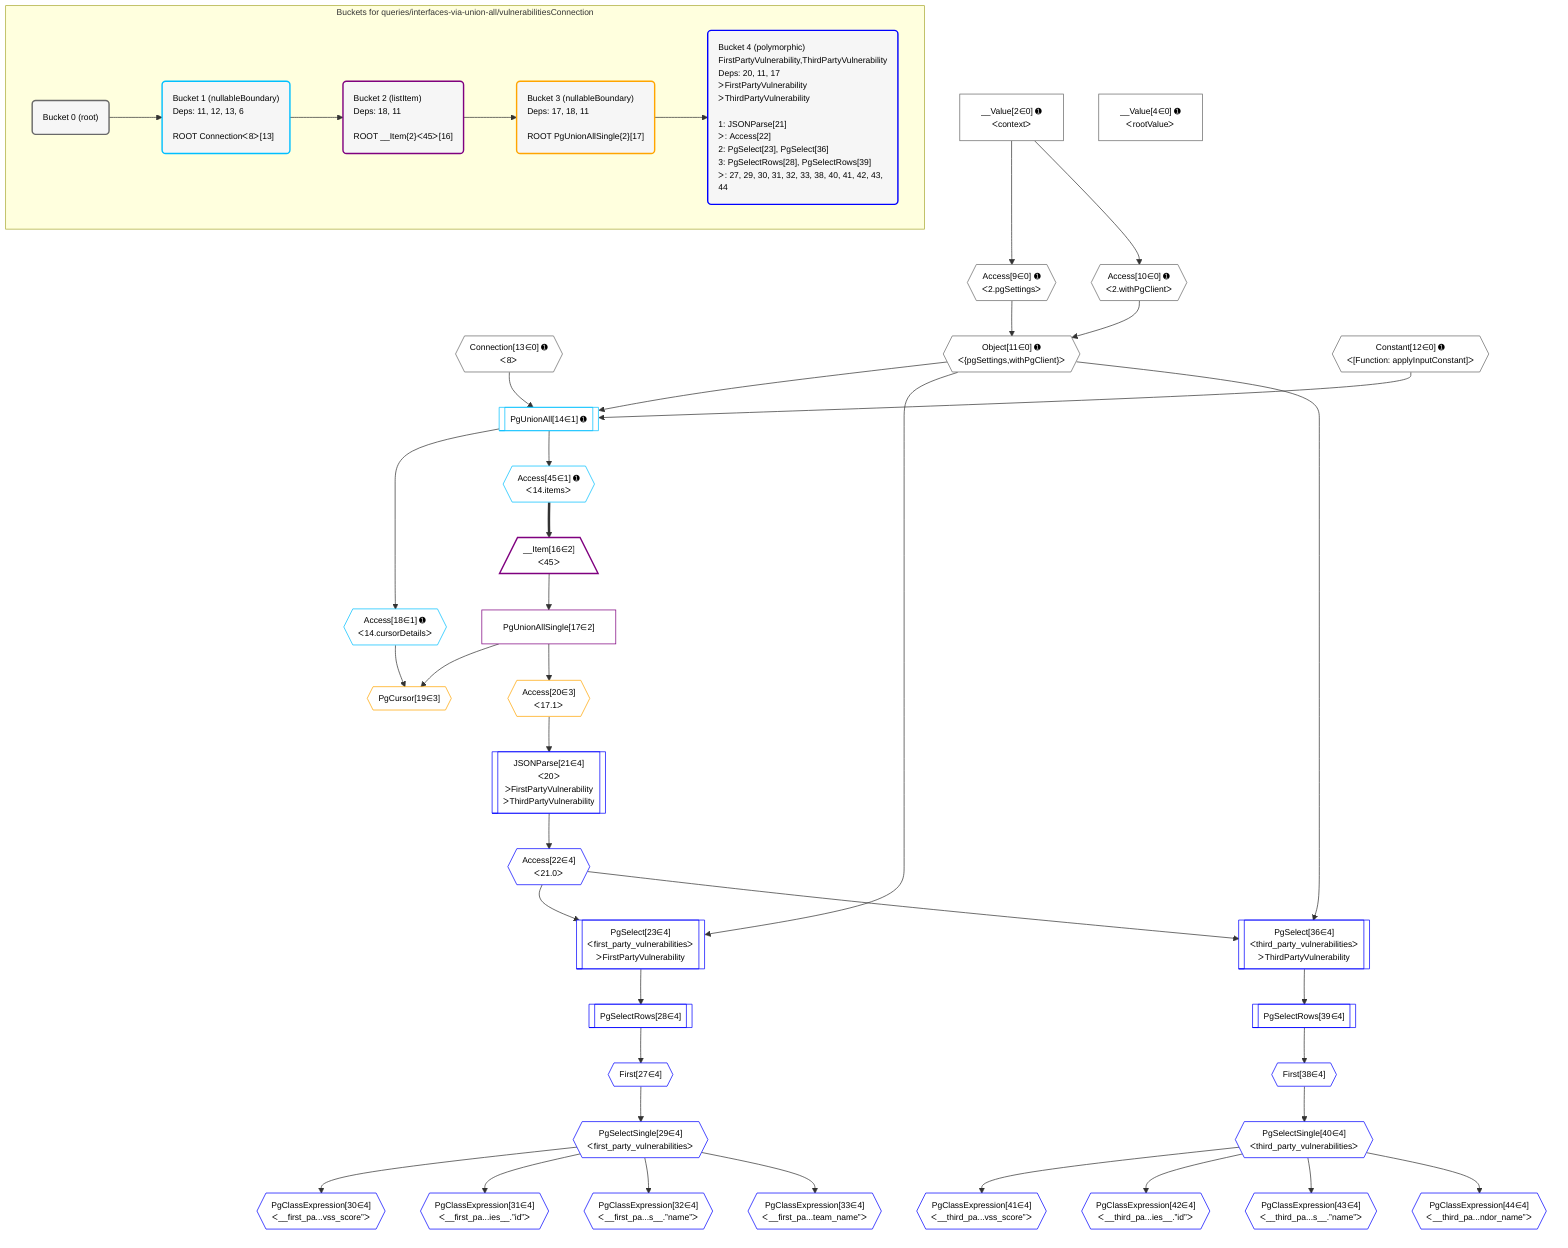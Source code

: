 %%{init: {'themeVariables': { 'fontSize': '12px'}}}%%
graph TD
    classDef path fill:#eee,stroke:#000,color:#000
    classDef plan fill:#fff,stroke-width:1px,color:#000
    classDef itemplan fill:#fff,stroke-width:2px,color:#000
    classDef unbatchedplan fill:#dff,stroke-width:1px,color:#000
    classDef sideeffectplan fill:#fcc,stroke-width:2px,color:#000
    classDef bucket fill:#f6f6f6,color:#000,stroke-width:2px,text-align:left


    %% plan dependencies
    Connection13{{"Connection[13∈0] ➊<br />ᐸ8ᐳ"}}:::plan
    Object11{{"Object[11∈0] ➊<br />ᐸ{pgSettings,withPgClient}ᐳ"}}:::plan
    Access9{{"Access[9∈0] ➊<br />ᐸ2.pgSettingsᐳ"}}:::plan
    Access10{{"Access[10∈0] ➊<br />ᐸ2.withPgClientᐳ"}}:::plan
    Access9 & Access10 --> Object11
    __Value2["__Value[2∈0] ➊<br />ᐸcontextᐳ"]:::plan
    __Value2 --> Access9
    __Value2 --> Access10
    __Value4["__Value[4∈0] ➊<br />ᐸrootValueᐳ"]:::plan
    Constant12{{"Constant[12∈0] ➊<br />ᐸ[Function: applyInputConstant]ᐳ"}}:::plan
    PgUnionAll14[["PgUnionAll[14∈1] ➊"]]:::plan
    Object11 & Constant12 & Connection13 --> PgUnionAll14
    Access18{{"Access[18∈1] ➊<br />ᐸ14.cursorDetailsᐳ"}}:::plan
    PgUnionAll14 --> Access18
    Access45{{"Access[45∈1] ➊<br />ᐸ14.itemsᐳ"}}:::plan
    PgUnionAll14 --> Access45
    __Item16[/"__Item[16∈2]<br />ᐸ45ᐳ"\]:::itemplan
    Access45 ==> __Item16
    PgUnionAllSingle17["PgUnionAllSingle[17∈2]"]:::plan
    __Item16 --> PgUnionAllSingle17
    PgCursor19{{"PgCursor[19∈3]"}}:::plan
    PgUnionAllSingle17 & Access18 --> PgCursor19
    Access20{{"Access[20∈3]<br />ᐸ17.1ᐳ"}}:::plan
    PgUnionAllSingle17 --> Access20
    PgSelect23[["PgSelect[23∈4]<br />ᐸfirst_party_vulnerabilitiesᐳ<br />ᐳFirstPartyVulnerability"]]:::plan
    Access22{{"Access[22∈4]<br />ᐸ21.0ᐳ"}}:::plan
    Object11 & Access22 --> PgSelect23
    PgSelect36[["PgSelect[36∈4]<br />ᐸthird_party_vulnerabilitiesᐳ<br />ᐳThirdPartyVulnerability"]]:::plan
    Object11 & Access22 --> PgSelect36
    JSONParse21[["JSONParse[21∈4]<br />ᐸ20ᐳ<br />ᐳFirstPartyVulnerability<br />ᐳThirdPartyVulnerability"]]:::plan
    Access20 --> JSONParse21
    JSONParse21 --> Access22
    First27{{"First[27∈4]"}}:::plan
    PgSelectRows28[["PgSelectRows[28∈4]"]]:::plan
    PgSelectRows28 --> First27
    PgSelect23 --> PgSelectRows28
    PgSelectSingle29{{"PgSelectSingle[29∈4]<br />ᐸfirst_party_vulnerabilitiesᐳ"}}:::plan
    First27 --> PgSelectSingle29
    PgClassExpression30{{"PgClassExpression[30∈4]<br />ᐸ__first_pa...vss_score”ᐳ"}}:::plan
    PgSelectSingle29 --> PgClassExpression30
    PgClassExpression31{{"PgClassExpression[31∈4]<br />ᐸ__first_pa...ies__.”id”ᐳ"}}:::plan
    PgSelectSingle29 --> PgClassExpression31
    PgClassExpression32{{"PgClassExpression[32∈4]<br />ᐸ__first_pa...s__.”name”ᐳ"}}:::plan
    PgSelectSingle29 --> PgClassExpression32
    PgClassExpression33{{"PgClassExpression[33∈4]<br />ᐸ__first_pa...team_name”ᐳ"}}:::plan
    PgSelectSingle29 --> PgClassExpression33
    First38{{"First[38∈4]"}}:::plan
    PgSelectRows39[["PgSelectRows[39∈4]"]]:::plan
    PgSelectRows39 --> First38
    PgSelect36 --> PgSelectRows39
    PgSelectSingle40{{"PgSelectSingle[40∈4]<br />ᐸthird_party_vulnerabilitiesᐳ"}}:::plan
    First38 --> PgSelectSingle40
    PgClassExpression41{{"PgClassExpression[41∈4]<br />ᐸ__third_pa...vss_score”ᐳ"}}:::plan
    PgSelectSingle40 --> PgClassExpression41
    PgClassExpression42{{"PgClassExpression[42∈4]<br />ᐸ__third_pa...ies__.”id”ᐳ"}}:::plan
    PgSelectSingle40 --> PgClassExpression42
    PgClassExpression43{{"PgClassExpression[43∈4]<br />ᐸ__third_pa...s__.”name”ᐳ"}}:::plan
    PgSelectSingle40 --> PgClassExpression43
    PgClassExpression44{{"PgClassExpression[44∈4]<br />ᐸ__third_pa...ndor_name”ᐳ"}}:::plan
    PgSelectSingle40 --> PgClassExpression44

    %% define steps

    subgraph "Buckets for queries/interfaces-via-union-all/vulnerabilitiesConnection"
    Bucket0("Bucket 0 (root)"):::bucket
    classDef bucket0 stroke:#696969
    class Bucket0,__Value2,__Value4,Access9,Access10,Object11,Constant12,Connection13 bucket0
    Bucket1("Bucket 1 (nullableBoundary)<br />Deps: 11, 12, 13, 6<br /><br />ROOT Connectionᐸ8ᐳ[13]"):::bucket
    classDef bucket1 stroke:#00bfff
    class Bucket1,PgUnionAll14,Access18,Access45 bucket1
    Bucket2("Bucket 2 (listItem)<br />Deps: 18, 11<br /><br />ROOT __Item{2}ᐸ45ᐳ[16]"):::bucket
    classDef bucket2 stroke:#7f007f
    class Bucket2,__Item16,PgUnionAllSingle17 bucket2
    Bucket3("Bucket 3 (nullableBoundary)<br />Deps: 17, 18, 11<br /><br />ROOT PgUnionAllSingle{2}[17]"):::bucket
    classDef bucket3 stroke:#ffa500
    class Bucket3,PgCursor19,Access20 bucket3
    Bucket4("Bucket 4 (polymorphic)<br />FirstPartyVulnerability,ThirdPartyVulnerability<br />Deps: 20, 11, 17<br />ᐳFirstPartyVulnerability<br />ᐳThirdPartyVulnerability<br /><br />1: JSONParse[21]<br />ᐳ: Access[22]<br />2: PgSelect[23], PgSelect[36]<br />3: PgSelectRows[28], PgSelectRows[39]<br />ᐳ: 27, 29, 30, 31, 32, 33, 38, 40, 41, 42, 43, 44"):::bucket
    classDef bucket4 stroke:#0000ff
    class Bucket4,JSONParse21,Access22,PgSelect23,First27,PgSelectRows28,PgSelectSingle29,PgClassExpression30,PgClassExpression31,PgClassExpression32,PgClassExpression33,PgSelect36,First38,PgSelectRows39,PgSelectSingle40,PgClassExpression41,PgClassExpression42,PgClassExpression43,PgClassExpression44 bucket4
    Bucket0 --> Bucket1
    Bucket1 --> Bucket2
    Bucket2 --> Bucket3
    Bucket3 --> Bucket4
    end